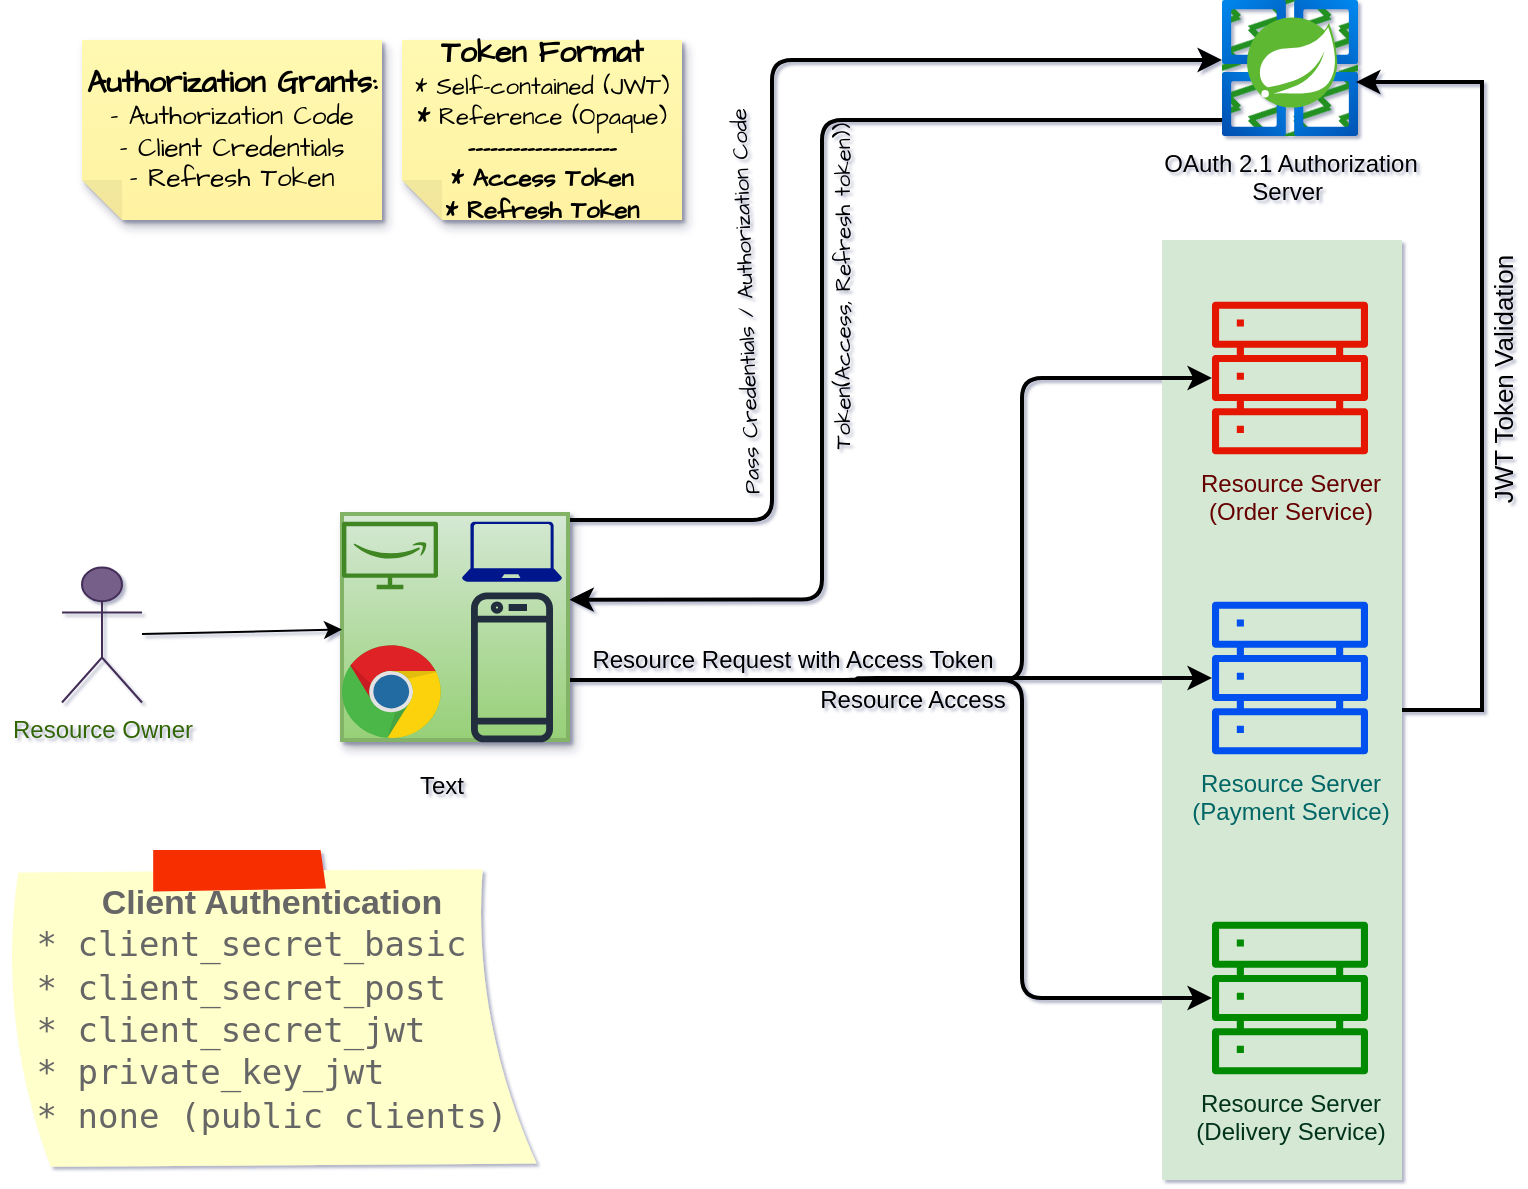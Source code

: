<mxfile version="21.2.8" type="device">
  <diagram name="Page-1" id="O3EOFl7XjusSt9eqgzAN">
    <mxGraphModel dx="1781" dy="674" grid="1" gridSize="10" guides="1" tooltips="1" connect="1" arrows="1" fold="1" page="1" pageScale="1" pageWidth="827" pageHeight="1169" background="none" math="0" shadow="1">
      <root>
        <mxCell id="0" />
        <mxCell id="1" parent="0" />
        <mxCell id="b7O0xhcgk5eNosoJTLtu-9" value="" style="rounded=0;whiteSpace=wrap;html=1;fillColor=#d5e8d4;strokeColor=none;" vertex="1" parent="1">
          <mxGeometry x="-230" y="200" width="120" height="470" as="geometry" />
        </mxCell>
        <mxCell id="j4JViCOknMpUK0rzboyn-10" style="edgeStyle=orthogonalEdgeStyle;orthogonalLoop=1;jettySize=auto;html=1;entryX=1.006;entryY=0.379;entryDx=0;entryDy=0;strokeWidth=2;entryPerimeter=0;" parent="1" source="j4JViCOknMpUK0rzboyn-1" target="j4JViCOknMpUK0rzboyn-21" edge="1">
          <mxGeometry relative="1" as="geometry">
            <mxPoint x="-560" y="410" as="targetPoint" />
            <Array as="points">
              <mxPoint x="-400" y="140" />
              <mxPoint x="-400" y="380" />
            </Array>
          </mxGeometry>
        </mxCell>
        <mxCell id="j4JViCOknMpUK0rzboyn-12" value="Token(Access, Refresh token))" style="edgeLabel;html=1;align=center;verticalAlign=middle;resizable=0;points=[];labelBorderColor=none;labelBackgroundColor=none;fontFamily=Architects Daughter;fontSource=https%3A%2F%2Ffonts.googleapis.com%2Fcss%3Ffamily%3DArchitects%2BDaughter;rotation=270;" parent="j4JViCOknMpUK0rzboyn-10" vertex="1" connectable="0">
          <mxGeometry x="-0.034" y="6" relative="1" as="geometry">
            <mxPoint x="4" y="10" as="offset" />
          </mxGeometry>
        </mxCell>
        <mxCell id="j4JViCOknMpUK0rzboyn-1" value="OAuth 2.1 Authorization&lt;br&gt;Server&amp;nbsp;" style="image;aspect=fixed;html=1;points=[];align=center;fontSize=12;image=img/lib/azure2/compute/Azure_Spring_Cloud.svg;rounded=0;labelBackgroundColor=none;imageBackground=#219123;imageBorder=none;fillStyle=zigzag-line;" parent="1" vertex="1">
          <mxGeometry x="-200" y="80" width="68" height="68" as="geometry" />
        </mxCell>
        <mxCell id="b7O0xhcgk5eNosoJTLtu-5" style="edgeStyle=orthogonalEdgeStyle;rounded=0;orthogonalLoop=1;jettySize=auto;html=1;entryX=0.985;entryY=0.603;entryDx=0;entryDy=0;entryPerimeter=0;strokeWidth=2;exitX=1;exitY=0.5;exitDx=0;exitDy=0;" edge="1" parent="1" source="b7O0xhcgk5eNosoJTLtu-9" target="j4JViCOknMpUK0rzboyn-1">
          <mxGeometry relative="1" as="geometry">
            <Array as="points">
              <mxPoint x="-70" y="435" />
              <mxPoint x="-70" y="121" />
            </Array>
          </mxGeometry>
        </mxCell>
        <mxCell id="b7O0xhcgk5eNosoJTLtu-10" value="JWT Token Validation" style="edgeLabel;html=1;align=center;verticalAlign=middle;resizable=0;points=[];labelBackgroundColor=none;rotation=-90;fontSize=13;" vertex="1" connectable="0" parent="b7O0xhcgk5eNosoJTLtu-5">
          <mxGeometry x="-0.309" y="-1" relative="1" as="geometry">
            <mxPoint x="9" y="-61" as="offset" />
          </mxGeometry>
        </mxCell>
        <mxCell id="j4JViCOknMpUK0rzboyn-2" value="Resource Server&lt;br&gt;(Order Service)" style="outlineConnect=0;fontColor=#660000;fillColor=#e51400;strokeColor=#B20000;dashed=0;verticalLabelPosition=bottom;verticalAlign=top;align=center;html=1;fontSize=12;fontStyle=0;aspect=fixed;pointerEvents=1;shape=mxgraph.aws4.servers;rounded=0;" parent="1" vertex="1">
          <mxGeometry x="-205" y="230" width="78" height="78" as="geometry" />
        </mxCell>
        <mxCell id="j4JViCOknMpUK0rzboyn-3" value="Resource Server&lt;br&gt;(Payment Service)" style="outlineConnect=0;fillColor=#0050ef;strokeColor=#001DBC;dashed=0;verticalLabelPosition=bottom;verticalAlign=top;align=center;html=1;fontSize=12;fontStyle=0;aspect=fixed;pointerEvents=1;shape=mxgraph.aws4.servers;fontColor=#006666;rounded=0;" parent="1" vertex="1">
          <mxGeometry x="-205" y="380" width="78" height="78" as="geometry" />
        </mxCell>
        <mxCell id="j4JViCOknMpUK0rzboyn-4" value="Resource Server&lt;br&gt;(Delivery Service)" style="outlineConnect=0;fontColor=#00331A;fillColor=#008a00;strokeColor=#005700;dashed=0;verticalLabelPosition=bottom;verticalAlign=top;align=center;html=1;fontSize=12;fontStyle=0;aspect=fixed;pointerEvents=1;shape=mxgraph.aws4.servers;labelBackgroundColor=none;rounded=0;" parent="1" vertex="1">
          <mxGeometry x="-205" y="540" width="78" height="78" as="geometry" />
        </mxCell>
        <mxCell id="j4JViCOknMpUK0rzboyn-9" style="edgeStyle=orthogonalEdgeStyle;orthogonalLoop=1;jettySize=auto;html=1;strokeWidth=2;exitX=0.994;exitY=0.18;exitDx=0;exitDy=0;exitPerimeter=0;" parent="1" source="j4JViCOknMpUK0rzboyn-21" edge="1">
          <mxGeometry relative="1" as="geometry">
            <mxPoint x="-560" y="340" as="sourcePoint" />
            <mxPoint x="-200" y="110" as="targetPoint" />
            <Array as="points">
              <mxPoint x="-570" y="340" />
              <mxPoint x="-425" y="340" />
              <mxPoint x="-425" y="110" />
            </Array>
          </mxGeometry>
        </mxCell>
        <mxCell id="j4JViCOknMpUK0rzboyn-11" value="&lt;font face=&quot;Architects Daughter&quot; data-font-src=&quot;https://fonts.googleapis.com/css?family=Architects+Daughter&quot;&gt;Pass Credentials / Authorization Code&lt;/font&gt;" style="edgeLabel;html=1;align=center;verticalAlign=middle;resizable=0;points=[];labelBackgroundColor=none;rotation=268;fontStyle=0" parent="j4JViCOknMpUK0rzboyn-9" vertex="1" connectable="0">
          <mxGeometry x="0.063" y="17" relative="1" as="geometry">
            <mxPoint x="3" y="37" as="offset" />
          </mxGeometry>
        </mxCell>
        <mxCell id="j4JViCOknMpUK0rzboyn-14" style="edgeStyle=elbowEdgeStyle;orthogonalLoop=1;jettySize=auto;html=1;strokeWidth=2;endArrow=classic;endFill=1;shadow=0;" parent="1" target="j4JViCOknMpUK0rzboyn-2" edge="1">
          <mxGeometry relative="1" as="geometry">
            <mxPoint x="-560" y="420" as="sourcePoint" />
            <Array as="points">
              <mxPoint x="-300" y="390" />
              <mxPoint x="-260" y="380" />
              <mxPoint x="-140" y="280" />
            </Array>
          </mxGeometry>
        </mxCell>
        <mxCell id="j4JViCOknMpUK0rzboyn-15" style="edgeStyle=elbowEdgeStyle;orthogonalLoop=1;jettySize=auto;html=1;strokeWidth=2;" parent="1" target="j4JViCOknMpUK0rzboyn-3" edge="1">
          <mxGeometry relative="1" as="geometry">
            <mxPoint x="-560" y="420" as="sourcePoint" />
          </mxGeometry>
        </mxCell>
        <mxCell id="j4JViCOknMpUK0rzboyn-16" style="edgeStyle=elbowEdgeStyle;orthogonalLoop=1;jettySize=auto;html=1;strokeWidth=2;" parent="1" target="j4JViCOknMpUK0rzboyn-4" edge="1">
          <mxGeometry relative="1" as="geometry">
            <mxPoint x="-560" y="420" as="sourcePoint" />
            <Array as="points">
              <mxPoint x="-300" y="470" />
              <mxPoint x="-260" y="460" />
              <mxPoint x="-140" y="480" />
            </Array>
          </mxGeometry>
        </mxCell>
        <mxCell id="j4JViCOknMpUK0rzboyn-17" value="Resource Request with Access Token" style="edgeLabel;html=1;align=center;verticalAlign=middle;resizable=0;points=[];labelBackgroundColor=none;fontSize=12;" parent="j4JViCOknMpUK0rzboyn-16" vertex="1" connectable="0">
          <mxGeometry x="-0.389" relative="1" as="geometry">
            <mxPoint x="-12" y="-10" as="offset" />
          </mxGeometry>
        </mxCell>
        <mxCell id="j4JViCOknMpUK0rzboyn-18" value="&lt;font style=&quot;font-size: 12px;&quot; data-font-src=&quot;https://fonts.googleapis.com/css?family=Architects+Daughter&quot;&gt;Resource Access&lt;/font&gt;" style="edgeLabel;html=1;align=center;verticalAlign=middle;resizable=0;points=[];labelBackgroundColor=none;" parent="j4JViCOknMpUK0rzboyn-16" vertex="1" connectable="0">
          <mxGeometry x="-0.014" y="-3" relative="1" as="geometry">
            <mxPoint x="-49" y="7" as="offset" />
          </mxGeometry>
        </mxCell>
        <mxCell id="j4JViCOknMpUK0rzboyn-21" value="" style="whiteSpace=wrap;html=1;aspect=fixed;fontSize=14;strokeWidth=2;glass=0;rounded=0;shadow=1;fillColor=#d5e8d4;strokeColor=#82b366;gradientColor=#97d077;" parent="1" vertex="1">
          <mxGeometry x="-640" y="337" width="113" height="113" as="geometry" />
        </mxCell>
        <mxCell id="j4JViCOknMpUK0rzboyn-23" style="edgeStyle=none;orthogonalLoop=1;jettySize=auto;html=1;" parent="1" source="j4JViCOknMpUK0rzboyn-22" target="j4JViCOknMpUK0rzboyn-21" edge="1">
          <mxGeometry relative="1" as="geometry" />
        </mxCell>
        <mxCell id="j4JViCOknMpUK0rzboyn-22" value="Resource Owner" style="shape=umlActor;verticalLabelPosition=bottom;verticalAlign=top;html=1;outlineConnect=0;fillColor=#76608a;fontColor=#336600;strokeColor=#432D57;" parent="1" vertex="1">
          <mxGeometry x="-780" y="363.75" width="40" height="67.5" as="geometry" />
        </mxCell>
        <mxCell id="j4JViCOknMpUK0rzboyn-24" value="" style="sketch=0;outlineConnect=0;fontColor=#232F3E;gradientColor=none;fillColor=#232F3D;strokeColor=none;dashed=0;verticalLabelPosition=bottom;verticalAlign=top;align=center;html=1;fontSize=12;fontStyle=0;aspect=fixed;pointerEvents=1;shape=mxgraph.aws4.mobile_client;" parent="1" vertex="1">
          <mxGeometry x="-575.5" y="374.7" width="41" height="78" as="geometry" />
        </mxCell>
        <mxCell id="2" value="" style="sketch=0;outlineConnect=0;fontColor=#232F3E;gradientColor=none;fillColor=#3F8624;strokeColor=none;dashed=0;verticalLabelPosition=bottom;verticalAlign=top;align=center;html=1;fontSize=12;fontStyle=0;aspect=fixed;pointerEvents=1;shape=mxgraph.aws4.firetv;" parent="1" vertex="1">
          <mxGeometry x="-640" y="340.85" width="48" height="33.85" as="geometry" />
        </mxCell>
        <mxCell id="3" value="" style="sketch=0;aspect=fixed;pointerEvents=1;shadow=0;dashed=0;html=1;strokeColor=none;labelPosition=center;verticalLabelPosition=bottom;verticalAlign=top;align=center;fillColor=#00188D;shape=mxgraph.azure.laptop" parent="1" vertex="1">
          <mxGeometry x="-580" y="340.85" width="50" height="30" as="geometry" />
        </mxCell>
        <mxCell id="4" value="" style="dashed=0;outlineConnect=0;html=1;align=center;labelPosition=center;verticalLabelPosition=bottom;verticalAlign=top;shape=mxgraph.weblogos.chrome" parent="1" vertex="1">
          <mxGeometry x="-640" y="402.6" width="50" height="47.4" as="geometry" />
        </mxCell>
        <mxCell id="5" value="Text" style="text;strokeColor=none;align=center;fillColor=none;html=1;verticalAlign=middle;whiteSpace=wrap;rounded=0;" parent="1" vertex="1">
          <mxGeometry x="-620" y="458" width="60" height="30" as="geometry" />
        </mxCell>
        <mxCell id="b7O0xhcgk5eNosoJTLtu-13" value="&lt;font style=&quot;&quot; face=&quot;Architects Daughter&quot;&gt;&lt;b style=&quot;&quot;&gt;&lt;font style=&quot;font-size: 15px;&quot;&gt;Authorization Grants:&lt;/font&gt;&lt;/b&gt;&lt;br&gt;&lt;span style=&quot;font-size: 13px;&quot;&gt;- Authorization Code&lt;/span&gt;&lt;br&gt;&lt;span style=&quot;font-size: 13px;&quot;&gt;- Client Credentials&lt;/span&gt;&lt;br&gt;&lt;span style=&quot;font-size: 13px;&quot;&gt;- Refresh Token&lt;/span&gt;&lt;br&gt;&lt;/font&gt;" style="shape=note;whiteSpace=wrap;html=1;backgroundOutline=1;fontColor=#000000;darkOpacity=0.05;fillColor=#FFF9B2;strokeColor=none;fillStyle=solid;direction=west;gradientDirection=north;gradientColor=#FFF2A1;shadow=1;size=20;pointerEvents=1;" vertex="1" parent="1">
          <mxGeometry x="-770" y="100" width="150" height="90" as="geometry" />
        </mxCell>
        <mxCell id="b7O0xhcgk5eNosoJTLtu-14" value="&lt;b&gt;Client Authentication&lt;/b&gt;&lt;br&gt;&lt;code&gt;* client_secret_basic&amp;nbsp;&amp;nbsp;&lt;br&gt;*&amp;nbsp;&lt;code&gt;client_secret_post&amp;nbsp; &amp;nbsp;&lt;br&gt;&lt;/code&gt;*&amp;nbsp;&lt;code&gt;client_secret_jwt&amp;nbsp; &amp;nbsp;&amp;nbsp;&lt;br&gt;&lt;/code&gt;*&amp;nbsp;&lt;code&gt;private_key_jwt&amp;nbsp; &amp;nbsp; &amp;nbsp;&amp;nbsp;&lt;br&gt;&lt;/code&gt;*&amp;nbsp;&lt;code&gt;none&lt;/code&gt; (public clients)&lt;br&gt;&lt;/code&gt;" style="strokeWidth=1;shadow=0;dashed=0;align=center;html=1;shape=mxgraph.mockup.text.stickyNote2;fontColor=#666666;mainText=;fontSize=17;whiteSpace=wrap;fillColor=#ffffcc;strokeColor=#F62E00;" vertex="1" parent="1">
          <mxGeometry x="-810" y="505" width="270" height="160" as="geometry" />
        </mxCell>
        <mxCell id="b7O0xhcgk5eNosoJTLtu-15" value="&lt;font data-font-src=&quot;https://fonts.googleapis.com/css?family=Architects+Daughter&quot; face=&quot;Architects Daughter&quot;&gt;&lt;font style=&quot;&quot; data-font-src=&quot;https://fonts.googleapis.com/css?family=Architects+Daughter&quot;&gt;&lt;b&gt;&lt;font style=&quot;font-size: 15px;&quot;&gt;Token Format&lt;/font&gt;&lt;/b&gt;&lt;br&gt;&lt;/font&gt;* Self-contained (JWT)&lt;br&gt;&lt;b&gt;&lt;font data-font-src=&quot;https://fonts.googleapis.com/css?family=Architects+Daughter&quot;&gt;*&amp;nbsp;&lt;/font&gt;&lt;/b&gt;Reference (Opaque)&lt;br&gt;&lt;/font&gt;&lt;b&gt;&lt;font data-font-src=&quot;https://fonts.googleapis.com/css?family=Architects+Daughter&quot; face=&quot;Architects Daughter&quot;&gt;--------------------&lt;br&gt;* Access Token&lt;br&gt;* Refresh Token&lt;br&gt;&lt;/font&gt;&lt;/b&gt;" style="shape=note;whiteSpace=wrap;html=1;backgroundOutline=1;fontColor=#000000;darkOpacity=0.05;fillColor=#FFF9B2;strokeColor=none;fillStyle=solid;direction=west;gradientDirection=north;gradientColor=#FFF2A1;shadow=1;size=20;pointerEvents=1;" vertex="1" parent="1">
          <mxGeometry x="-610" y="100" width="140" height="90" as="geometry" />
        </mxCell>
      </root>
    </mxGraphModel>
  </diagram>
</mxfile>
